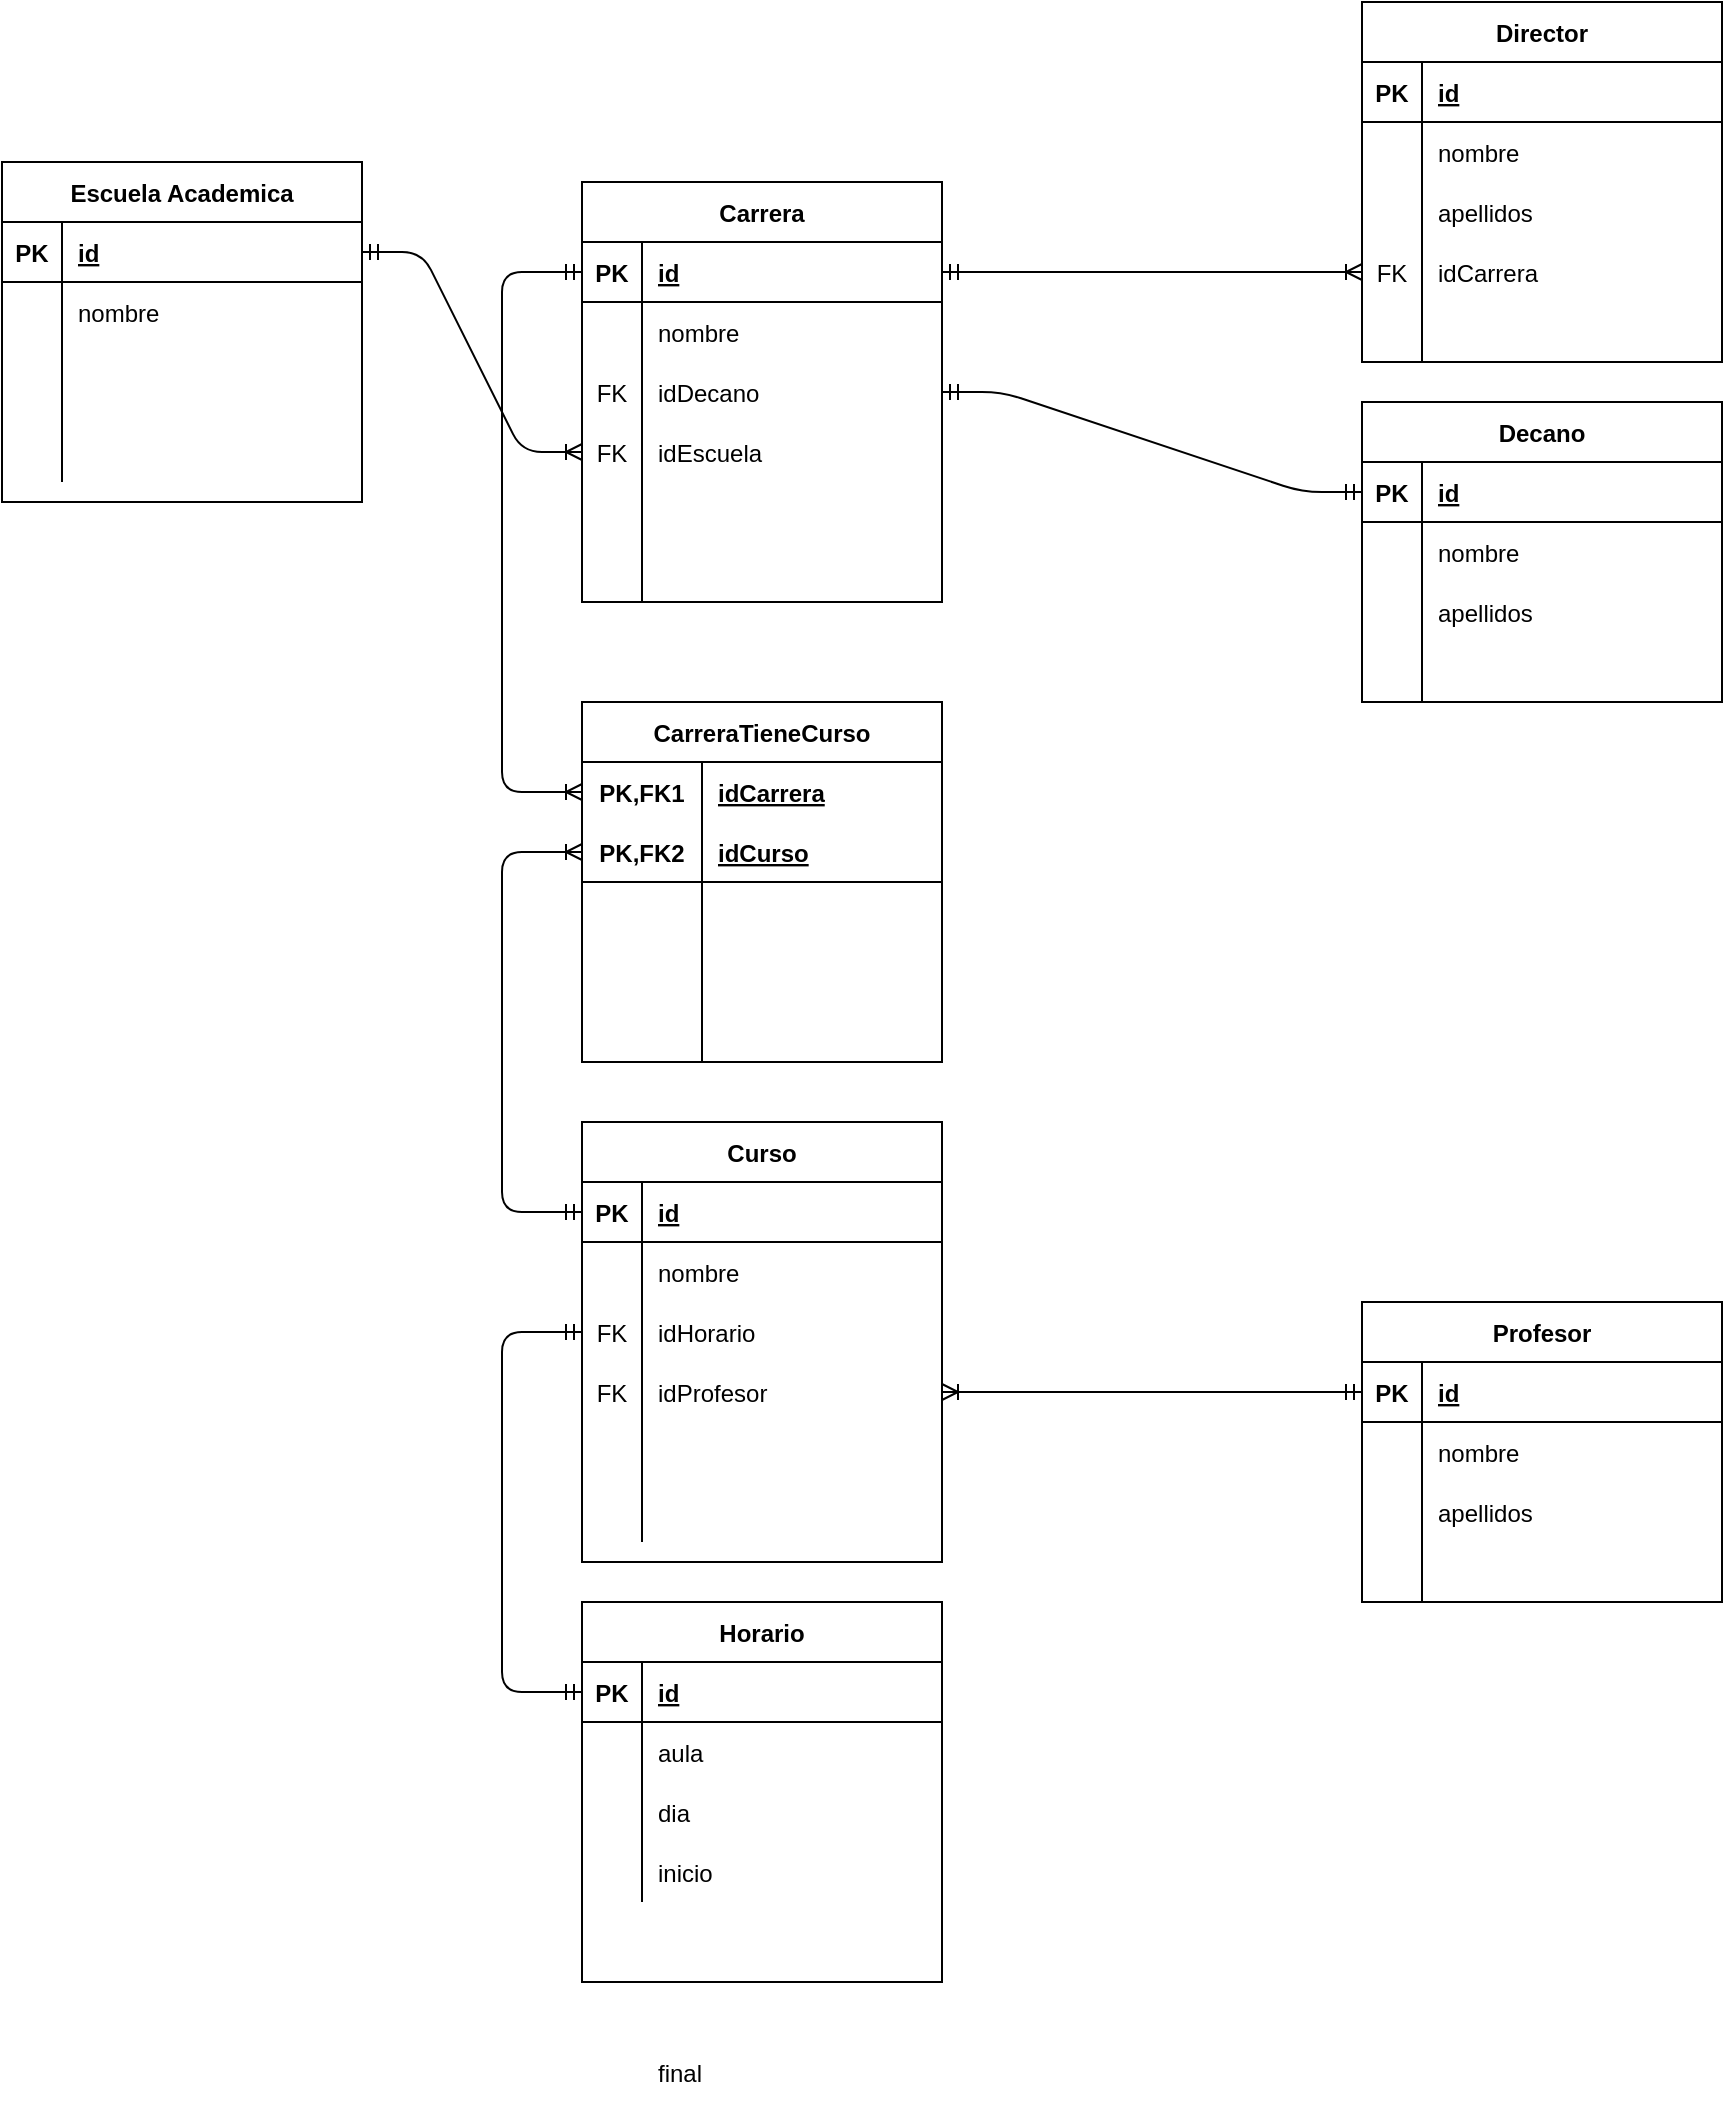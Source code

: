 <mxfile version="15.0.3" type="device"><diagram id="tCx9NkJKOvwGufE2z_nD" name="Page-1"><mxGraphModel dx="2029" dy="2087" grid="1" gridSize="10" guides="1" tooltips="1" connect="1" arrows="1" fold="1" page="1" pageScale="1" pageWidth="827" pageHeight="1169" math="0" shadow="0"><root><mxCell id="0"/><mxCell id="1" parent="0"/><mxCell id="RoX1OLnVMcFbWt_i9m76-1" value="Decano" style="shape=table;startSize=30;container=1;collapsible=1;childLayout=tableLayout;fixedRows=1;rowLines=0;fontStyle=1;align=center;resizeLast=1;" vertex="1" parent="1"><mxGeometry x="660" y="140" width="180" height="150" as="geometry"/></mxCell><mxCell id="RoX1OLnVMcFbWt_i9m76-2" value="" style="shape=partialRectangle;collapsible=0;dropTarget=0;pointerEvents=0;fillColor=none;top=0;left=0;bottom=1;right=0;points=[[0,0.5],[1,0.5]];portConstraint=eastwest;" vertex="1" parent="RoX1OLnVMcFbWt_i9m76-1"><mxGeometry y="30" width="180" height="30" as="geometry"/></mxCell><mxCell id="RoX1OLnVMcFbWt_i9m76-3" value="PK" style="shape=partialRectangle;connectable=0;fillColor=none;top=0;left=0;bottom=0;right=0;fontStyle=1;overflow=hidden;" vertex="1" parent="RoX1OLnVMcFbWt_i9m76-2"><mxGeometry width="30" height="30" as="geometry"/></mxCell><mxCell id="RoX1OLnVMcFbWt_i9m76-4" value="id" style="shape=partialRectangle;connectable=0;fillColor=none;top=0;left=0;bottom=0;right=0;align=left;spacingLeft=6;fontStyle=5;overflow=hidden;" vertex="1" parent="RoX1OLnVMcFbWt_i9m76-2"><mxGeometry x="30" width="150" height="30" as="geometry"/></mxCell><mxCell id="RoX1OLnVMcFbWt_i9m76-5" value="" style="shape=partialRectangle;collapsible=0;dropTarget=0;pointerEvents=0;fillColor=none;top=0;left=0;bottom=0;right=0;points=[[0,0.5],[1,0.5]];portConstraint=eastwest;" vertex="1" parent="RoX1OLnVMcFbWt_i9m76-1"><mxGeometry y="60" width="180" height="30" as="geometry"/></mxCell><mxCell id="RoX1OLnVMcFbWt_i9m76-6" value="" style="shape=partialRectangle;connectable=0;fillColor=none;top=0;left=0;bottom=0;right=0;editable=1;overflow=hidden;" vertex="1" parent="RoX1OLnVMcFbWt_i9m76-5"><mxGeometry width="30" height="30" as="geometry"/></mxCell><mxCell id="RoX1OLnVMcFbWt_i9m76-7" value="nombre" style="shape=partialRectangle;connectable=0;fillColor=none;top=0;left=0;bottom=0;right=0;align=left;spacingLeft=6;overflow=hidden;" vertex="1" parent="RoX1OLnVMcFbWt_i9m76-5"><mxGeometry x="30" width="150" height="30" as="geometry"/></mxCell><mxCell id="RoX1OLnVMcFbWt_i9m76-8" value="" style="shape=partialRectangle;collapsible=0;dropTarget=0;pointerEvents=0;fillColor=none;top=0;left=0;bottom=0;right=0;points=[[0,0.5],[1,0.5]];portConstraint=eastwest;" vertex="1" parent="RoX1OLnVMcFbWt_i9m76-1"><mxGeometry y="90" width="180" height="30" as="geometry"/></mxCell><mxCell id="RoX1OLnVMcFbWt_i9m76-9" value="" style="shape=partialRectangle;connectable=0;fillColor=none;top=0;left=0;bottom=0;right=0;editable=1;overflow=hidden;" vertex="1" parent="RoX1OLnVMcFbWt_i9m76-8"><mxGeometry width="30" height="30" as="geometry"/></mxCell><mxCell id="RoX1OLnVMcFbWt_i9m76-10" value="apellidos" style="shape=partialRectangle;connectable=0;fillColor=none;top=0;left=0;bottom=0;right=0;align=left;spacingLeft=6;overflow=hidden;" vertex="1" parent="RoX1OLnVMcFbWt_i9m76-8"><mxGeometry x="30" width="150" height="30" as="geometry"/></mxCell><mxCell id="RoX1OLnVMcFbWt_i9m76-11" value="" style="shape=partialRectangle;collapsible=0;dropTarget=0;pointerEvents=0;fillColor=none;top=0;left=0;bottom=0;right=0;points=[[0,0.5],[1,0.5]];portConstraint=eastwest;" vertex="1" parent="RoX1OLnVMcFbWt_i9m76-1"><mxGeometry y="120" width="180" height="30" as="geometry"/></mxCell><mxCell id="RoX1OLnVMcFbWt_i9m76-12" value="" style="shape=partialRectangle;connectable=0;fillColor=none;top=0;left=0;bottom=0;right=0;editable=1;overflow=hidden;" vertex="1" parent="RoX1OLnVMcFbWt_i9m76-11"><mxGeometry width="30" height="30" as="geometry"/></mxCell><mxCell id="RoX1OLnVMcFbWt_i9m76-13" value="" style="shape=partialRectangle;connectable=0;fillColor=none;top=0;left=0;bottom=0;right=0;align=left;spacingLeft=6;overflow=hidden;" vertex="1" parent="RoX1OLnVMcFbWt_i9m76-11"><mxGeometry x="30" width="150" height="30" as="geometry"/></mxCell><mxCell id="RoX1OLnVMcFbWt_i9m76-14" value="Director" style="shape=table;startSize=30;container=1;collapsible=1;childLayout=tableLayout;fixedRows=1;rowLines=0;fontStyle=1;align=center;resizeLast=1;" vertex="1" parent="1"><mxGeometry x="660" y="-60" width="180" height="180" as="geometry"/></mxCell><mxCell id="RoX1OLnVMcFbWt_i9m76-15" value="" style="shape=partialRectangle;collapsible=0;dropTarget=0;pointerEvents=0;fillColor=none;top=0;left=0;bottom=1;right=0;points=[[0,0.5],[1,0.5]];portConstraint=eastwest;" vertex="1" parent="RoX1OLnVMcFbWt_i9m76-14"><mxGeometry y="30" width="180" height="30" as="geometry"/></mxCell><mxCell id="RoX1OLnVMcFbWt_i9m76-16" value="PK" style="shape=partialRectangle;connectable=0;fillColor=none;top=0;left=0;bottom=0;right=0;fontStyle=1;overflow=hidden;" vertex="1" parent="RoX1OLnVMcFbWt_i9m76-15"><mxGeometry width="30" height="30" as="geometry"/></mxCell><mxCell id="RoX1OLnVMcFbWt_i9m76-17" value="id" style="shape=partialRectangle;connectable=0;fillColor=none;top=0;left=0;bottom=0;right=0;align=left;spacingLeft=6;fontStyle=5;overflow=hidden;" vertex="1" parent="RoX1OLnVMcFbWt_i9m76-15"><mxGeometry x="30" width="150" height="30" as="geometry"/></mxCell><mxCell id="RoX1OLnVMcFbWt_i9m76-18" value="" style="shape=partialRectangle;collapsible=0;dropTarget=0;pointerEvents=0;fillColor=none;top=0;left=0;bottom=0;right=0;points=[[0,0.5],[1,0.5]];portConstraint=eastwest;" vertex="1" parent="RoX1OLnVMcFbWt_i9m76-14"><mxGeometry y="60" width="180" height="30" as="geometry"/></mxCell><mxCell id="RoX1OLnVMcFbWt_i9m76-19" value="" style="shape=partialRectangle;connectable=0;fillColor=none;top=0;left=0;bottom=0;right=0;editable=1;overflow=hidden;" vertex="1" parent="RoX1OLnVMcFbWt_i9m76-18"><mxGeometry width="30" height="30" as="geometry"/></mxCell><mxCell id="RoX1OLnVMcFbWt_i9m76-20" value="nombre" style="shape=partialRectangle;connectable=0;fillColor=none;top=0;left=0;bottom=0;right=0;align=left;spacingLeft=6;overflow=hidden;" vertex="1" parent="RoX1OLnVMcFbWt_i9m76-18"><mxGeometry x="30" width="150" height="30" as="geometry"/></mxCell><mxCell id="RoX1OLnVMcFbWt_i9m76-21" value="" style="shape=partialRectangle;collapsible=0;dropTarget=0;pointerEvents=0;fillColor=none;top=0;left=0;bottom=0;right=0;points=[[0,0.5],[1,0.5]];portConstraint=eastwest;" vertex="1" parent="RoX1OLnVMcFbWt_i9m76-14"><mxGeometry y="90" width="180" height="30" as="geometry"/></mxCell><mxCell id="RoX1OLnVMcFbWt_i9m76-22" value="" style="shape=partialRectangle;connectable=0;fillColor=none;top=0;left=0;bottom=0;right=0;editable=1;overflow=hidden;" vertex="1" parent="RoX1OLnVMcFbWt_i9m76-21"><mxGeometry width="30" height="30" as="geometry"/></mxCell><mxCell id="RoX1OLnVMcFbWt_i9m76-23" value="apellidos" style="shape=partialRectangle;connectable=0;fillColor=none;top=0;left=0;bottom=0;right=0;align=left;spacingLeft=6;overflow=hidden;" vertex="1" parent="RoX1OLnVMcFbWt_i9m76-21"><mxGeometry x="30" width="150" height="30" as="geometry"/></mxCell><mxCell id="RoX1OLnVMcFbWt_i9m76-92" value="" style="shape=partialRectangle;collapsible=0;dropTarget=0;pointerEvents=0;fillColor=none;top=0;left=0;bottom=0;right=0;points=[[0,0.5],[1,0.5]];portConstraint=eastwest;" vertex="1" parent="RoX1OLnVMcFbWt_i9m76-14"><mxGeometry y="120" width="180" height="30" as="geometry"/></mxCell><mxCell id="RoX1OLnVMcFbWt_i9m76-93" value="FK" style="shape=partialRectangle;connectable=0;fillColor=none;top=0;left=0;bottom=0;right=0;fontStyle=0;overflow=hidden;" vertex="1" parent="RoX1OLnVMcFbWt_i9m76-92"><mxGeometry width="30" height="30" as="geometry"/></mxCell><mxCell id="RoX1OLnVMcFbWt_i9m76-94" value="idCarrera" style="shape=partialRectangle;connectable=0;fillColor=none;top=0;left=0;bottom=0;right=0;align=left;spacingLeft=6;fontStyle=0;overflow=hidden;" vertex="1" parent="RoX1OLnVMcFbWt_i9m76-92"><mxGeometry x="30" width="150" height="30" as="geometry"/></mxCell><mxCell id="RoX1OLnVMcFbWt_i9m76-24" value="" style="shape=partialRectangle;collapsible=0;dropTarget=0;pointerEvents=0;fillColor=none;top=0;left=0;bottom=0;right=0;points=[[0,0.5],[1,0.5]];portConstraint=eastwest;" vertex="1" parent="RoX1OLnVMcFbWt_i9m76-14"><mxGeometry y="150" width="180" height="30" as="geometry"/></mxCell><mxCell id="RoX1OLnVMcFbWt_i9m76-25" value="" style="shape=partialRectangle;connectable=0;fillColor=none;top=0;left=0;bottom=0;right=0;editable=1;overflow=hidden;" vertex="1" parent="RoX1OLnVMcFbWt_i9m76-24"><mxGeometry width="30" height="30" as="geometry"/></mxCell><mxCell id="RoX1OLnVMcFbWt_i9m76-26" value="" style="shape=partialRectangle;connectable=0;fillColor=none;top=0;left=0;bottom=0;right=0;align=left;spacingLeft=6;overflow=hidden;" vertex="1" parent="RoX1OLnVMcFbWt_i9m76-24"><mxGeometry x="30" width="150" height="30" as="geometry"/></mxCell><mxCell id="RoX1OLnVMcFbWt_i9m76-27" value="Profesor" style="shape=table;startSize=30;container=1;collapsible=1;childLayout=tableLayout;fixedRows=1;rowLines=0;fontStyle=1;align=center;resizeLast=1;" vertex="1" parent="1"><mxGeometry x="660" y="590" width="180" height="150" as="geometry"/></mxCell><mxCell id="RoX1OLnVMcFbWt_i9m76-28" value="" style="shape=partialRectangle;collapsible=0;dropTarget=0;pointerEvents=0;fillColor=none;top=0;left=0;bottom=1;right=0;points=[[0,0.5],[1,0.5]];portConstraint=eastwest;" vertex="1" parent="RoX1OLnVMcFbWt_i9m76-27"><mxGeometry y="30" width="180" height="30" as="geometry"/></mxCell><mxCell id="RoX1OLnVMcFbWt_i9m76-29" value="PK" style="shape=partialRectangle;connectable=0;fillColor=none;top=0;left=0;bottom=0;right=0;fontStyle=1;overflow=hidden;" vertex="1" parent="RoX1OLnVMcFbWt_i9m76-28"><mxGeometry width="30" height="30" as="geometry"/></mxCell><mxCell id="RoX1OLnVMcFbWt_i9m76-30" value="id" style="shape=partialRectangle;connectable=0;fillColor=none;top=0;left=0;bottom=0;right=0;align=left;spacingLeft=6;fontStyle=5;overflow=hidden;" vertex="1" parent="RoX1OLnVMcFbWt_i9m76-28"><mxGeometry x="30" width="150" height="30" as="geometry"/></mxCell><mxCell id="RoX1OLnVMcFbWt_i9m76-31" value="" style="shape=partialRectangle;collapsible=0;dropTarget=0;pointerEvents=0;fillColor=none;top=0;left=0;bottom=0;right=0;points=[[0,0.5],[1,0.5]];portConstraint=eastwest;" vertex="1" parent="RoX1OLnVMcFbWt_i9m76-27"><mxGeometry y="60" width="180" height="30" as="geometry"/></mxCell><mxCell id="RoX1OLnVMcFbWt_i9m76-32" value="" style="shape=partialRectangle;connectable=0;fillColor=none;top=0;left=0;bottom=0;right=0;editable=1;overflow=hidden;" vertex="1" parent="RoX1OLnVMcFbWt_i9m76-31"><mxGeometry width="30" height="30" as="geometry"/></mxCell><mxCell id="RoX1OLnVMcFbWt_i9m76-33" value="nombre" style="shape=partialRectangle;connectable=0;fillColor=none;top=0;left=0;bottom=0;right=0;align=left;spacingLeft=6;overflow=hidden;" vertex="1" parent="RoX1OLnVMcFbWt_i9m76-31"><mxGeometry x="30" width="150" height="30" as="geometry"/></mxCell><mxCell id="RoX1OLnVMcFbWt_i9m76-34" value="" style="shape=partialRectangle;collapsible=0;dropTarget=0;pointerEvents=0;fillColor=none;top=0;left=0;bottom=0;right=0;points=[[0,0.5],[1,0.5]];portConstraint=eastwest;" vertex="1" parent="RoX1OLnVMcFbWt_i9m76-27"><mxGeometry y="90" width="180" height="30" as="geometry"/></mxCell><mxCell id="RoX1OLnVMcFbWt_i9m76-35" value="" style="shape=partialRectangle;connectable=0;fillColor=none;top=0;left=0;bottom=0;right=0;editable=1;overflow=hidden;" vertex="1" parent="RoX1OLnVMcFbWt_i9m76-34"><mxGeometry width="30" height="30" as="geometry"/></mxCell><mxCell id="RoX1OLnVMcFbWt_i9m76-36" value="apellidos" style="shape=partialRectangle;connectable=0;fillColor=none;top=0;left=0;bottom=0;right=0;align=left;spacingLeft=6;overflow=hidden;" vertex="1" parent="RoX1OLnVMcFbWt_i9m76-34"><mxGeometry x="30" width="150" height="30" as="geometry"/></mxCell><mxCell id="RoX1OLnVMcFbWt_i9m76-37" value="" style="shape=partialRectangle;collapsible=0;dropTarget=0;pointerEvents=0;fillColor=none;top=0;left=0;bottom=0;right=0;points=[[0,0.5],[1,0.5]];portConstraint=eastwest;" vertex="1" parent="RoX1OLnVMcFbWt_i9m76-27"><mxGeometry y="120" width="180" height="30" as="geometry"/></mxCell><mxCell id="RoX1OLnVMcFbWt_i9m76-38" value="" style="shape=partialRectangle;connectable=0;fillColor=none;top=0;left=0;bottom=0;right=0;editable=1;overflow=hidden;" vertex="1" parent="RoX1OLnVMcFbWt_i9m76-37"><mxGeometry width="30" height="30" as="geometry"/></mxCell><mxCell id="RoX1OLnVMcFbWt_i9m76-39" value="" style="shape=partialRectangle;connectable=0;fillColor=none;top=0;left=0;bottom=0;right=0;align=left;spacingLeft=6;overflow=hidden;" vertex="1" parent="RoX1OLnVMcFbWt_i9m76-37"><mxGeometry x="30" width="150" height="30" as="geometry"/></mxCell><mxCell id="RoX1OLnVMcFbWt_i9m76-40" value="Horario" style="shape=table;startSize=30;container=1;collapsible=1;childLayout=tableLayout;fixedRows=1;rowLines=0;fontStyle=1;align=center;resizeLast=1;" vertex="1" parent="1"><mxGeometry x="270" y="740" width="180" height="190" as="geometry"/></mxCell><mxCell id="RoX1OLnVMcFbWt_i9m76-41" value="" style="shape=partialRectangle;collapsible=0;dropTarget=0;pointerEvents=0;fillColor=none;top=0;left=0;bottom=1;right=0;points=[[0,0.5],[1,0.5]];portConstraint=eastwest;" vertex="1" parent="RoX1OLnVMcFbWt_i9m76-40"><mxGeometry y="30" width="180" height="30" as="geometry"/></mxCell><mxCell id="RoX1OLnVMcFbWt_i9m76-42" value="PK" style="shape=partialRectangle;connectable=0;fillColor=none;top=0;left=0;bottom=0;right=0;fontStyle=1;overflow=hidden;" vertex="1" parent="RoX1OLnVMcFbWt_i9m76-41"><mxGeometry width="30" height="30" as="geometry"/></mxCell><mxCell id="RoX1OLnVMcFbWt_i9m76-43" value="id" style="shape=partialRectangle;connectable=0;fillColor=none;top=0;left=0;bottom=0;right=0;align=left;spacingLeft=6;fontStyle=5;overflow=hidden;" vertex="1" parent="RoX1OLnVMcFbWt_i9m76-41"><mxGeometry x="30" width="150" height="30" as="geometry"/></mxCell><mxCell id="RoX1OLnVMcFbWt_i9m76-44" value="" style="shape=partialRectangle;collapsible=0;dropTarget=0;pointerEvents=0;fillColor=none;top=0;left=0;bottom=0;right=0;points=[[0,0.5],[1,0.5]];portConstraint=eastwest;" vertex="1" parent="RoX1OLnVMcFbWt_i9m76-40"><mxGeometry y="60" width="180" height="30" as="geometry"/></mxCell><mxCell id="RoX1OLnVMcFbWt_i9m76-45" value="" style="shape=partialRectangle;connectable=0;fillColor=none;top=0;left=0;bottom=0;right=0;editable=1;overflow=hidden;" vertex="1" parent="RoX1OLnVMcFbWt_i9m76-44"><mxGeometry width="30" height="30" as="geometry"/></mxCell><mxCell id="RoX1OLnVMcFbWt_i9m76-46" value="aula" style="shape=partialRectangle;connectable=0;fillColor=none;top=0;left=0;bottom=0;right=0;align=left;spacingLeft=6;overflow=hidden;" vertex="1" parent="RoX1OLnVMcFbWt_i9m76-44"><mxGeometry x="30" width="150" height="30" as="geometry"/></mxCell><mxCell id="RoX1OLnVMcFbWt_i9m76-47" value="" style="shape=partialRectangle;collapsible=0;dropTarget=0;pointerEvents=0;fillColor=none;top=0;left=0;bottom=0;right=0;points=[[0,0.5],[1,0.5]];portConstraint=eastwest;" vertex="1" parent="RoX1OLnVMcFbWt_i9m76-40"><mxGeometry y="90" width="180" height="30" as="geometry"/></mxCell><mxCell id="RoX1OLnVMcFbWt_i9m76-48" value="" style="shape=partialRectangle;connectable=0;fillColor=none;top=0;left=0;bottom=0;right=0;editable=1;overflow=hidden;" vertex="1" parent="RoX1OLnVMcFbWt_i9m76-47"><mxGeometry width="30" height="30" as="geometry"/></mxCell><mxCell id="RoX1OLnVMcFbWt_i9m76-49" value="dia" style="shape=partialRectangle;connectable=0;fillColor=none;top=0;left=0;bottom=0;right=0;align=left;spacingLeft=6;overflow=hidden;" vertex="1" parent="RoX1OLnVMcFbWt_i9m76-47"><mxGeometry x="30" width="150" height="30" as="geometry"/></mxCell><mxCell id="RoX1OLnVMcFbWt_i9m76-50" value="" style="shape=partialRectangle;collapsible=0;dropTarget=0;pointerEvents=0;fillColor=none;top=0;left=0;bottom=0;right=0;points=[[0,0.5],[1,0.5]];portConstraint=eastwest;" vertex="1" parent="RoX1OLnVMcFbWt_i9m76-40"><mxGeometry y="120" width="180" height="30" as="geometry"/></mxCell><mxCell id="RoX1OLnVMcFbWt_i9m76-51" value="" style="shape=partialRectangle;connectable=0;fillColor=none;top=0;left=0;bottom=0;right=0;editable=1;overflow=hidden;" vertex="1" parent="RoX1OLnVMcFbWt_i9m76-50"><mxGeometry width="30" height="30" as="geometry"/></mxCell><mxCell id="RoX1OLnVMcFbWt_i9m76-52" value="inicio" style="shape=partialRectangle;connectable=0;fillColor=none;top=0;left=0;bottom=0;right=0;align=left;spacingLeft=6;overflow=hidden;" vertex="1" parent="RoX1OLnVMcFbWt_i9m76-50"><mxGeometry x="30" width="150" height="30" as="geometry"/></mxCell><mxCell id="RoX1OLnVMcFbWt_i9m76-53" value="final" style="shape=partialRectangle;connectable=0;fillColor=none;top=0;left=0;bottom=0;right=0;align=left;spacingLeft=6;overflow=hidden;" vertex="1" parent="1"><mxGeometry x="300" y="960" width="150" height="30" as="geometry"/></mxCell><mxCell id="RoX1OLnVMcFbWt_i9m76-54" value="Curso" style="shape=table;startSize=30;container=1;collapsible=1;childLayout=tableLayout;fixedRows=1;rowLines=0;fontStyle=1;align=center;resizeLast=1;" vertex="1" parent="1"><mxGeometry x="270" y="500" width="180" height="220" as="geometry"/></mxCell><mxCell id="RoX1OLnVMcFbWt_i9m76-55" value="" style="shape=partialRectangle;collapsible=0;dropTarget=0;pointerEvents=0;fillColor=none;top=0;left=0;bottom=1;right=0;points=[[0,0.5],[1,0.5]];portConstraint=eastwest;" vertex="1" parent="RoX1OLnVMcFbWt_i9m76-54"><mxGeometry y="30" width="180" height="30" as="geometry"/></mxCell><mxCell id="RoX1OLnVMcFbWt_i9m76-56" value="PK" style="shape=partialRectangle;connectable=0;fillColor=none;top=0;left=0;bottom=0;right=0;fontStyle=1;overflow=hidden;" vertex="1" parent="RoX1OLnVMcFbWt_i9m76-55"><mxGeometry width="30" height="30" as="geometry"/></mxCell><mxCell id="RoX1OLnVMcFbWt_i9m76-57" value="id" style="shape=partialRectangle;connectable=0;fillColor=none;top=0;left=0;bottom=0;right=0;align=left;spacingLeft=6;fontStyle=5;overflow=hidden;" vertex="1" parent="RoX1OLnVMcFbWt_i9m76-55"><mxGeometry x="30" width="150" height="30" as="geometry"/></mxCell><mxCell id="RoX1OLnVMcFbWt_i9m76-58" value="" style="shape=partialRectangle;collapsible=0;dropTarget=0;pointerEvents=0;fillColor=none;top=0;left=0;bottom=0;right=0;points=[[0,0.5],[1,0.5]];portConstraint=eastwest;" vertex="1" parent="RoX1OLnVMcFbWt_i9m76-54"><mxGeometry y="60" width="180" height="30" as="geometry"/></mxCell><mxCell id="RoX1OLnVMcFbWt_i9m76-59" value="" style="shape=partialRectangle;connectable=0;fillColor=none;top=0;left=0;bottom=0;right=0;editable=1;overflow=hidden;" vertex="1" parent="RoX1OLnVMcFbWt_i9m76-58"><mxGeometry width="30" height="30" as="geometry"/></mxCell><mxCell id="RoX1OLnVMcFbWt_i9m76-60" value="nombre" style="shape=partialRectangle;connectable=0;fillColor=none;top=0;left=0;bottom=0;right=0;align=left;spacingLeft=6;overflow=hidden;" vertex="1" parent="RoX1OLnVMcFbWt_i9m76-58"><mxGeometry x="30" width="150" height="30" as="geometry"/></mxCell><mxCell id="RoX1OLnVMcFbWt_i9m76-67" value="" style="shape=partialRectangle;collapsible=0;dropTarget=0;pointerEvents=0;fillColor=none;top=0;left=0;bottom=0;right=0;points=[[0,0.5],[1,0.5]];portConstraint=eastwest;" vertex="1" parent="RoX1OLnVMcFbWt_i9m76-54"><mxGeometry y="90" width="180" height="30" as="geometry"/></mxCell><mxCell id="RoX1OLnVMcFbWt_i9m76-68" value="FK" style="shape=partialRectangle;connectable=0;fillColor=none;top=0;left=0;bottom=0;right=0;fontStyle=0;overflow=hidden;" vertex="1" parent="RoX1OLnVMcFbWt_i9m76-67"><mxGeometry width="30" height="30" as="geometry"/></mxCell><mxCell id="RoX1OLnVMcFbWt_i9m76-69" value="idHorario" style="shape=partialRectangle;connectable=0;fillColor=none;top=0;left=0;bottom=0;right=0;align=left;spacingLeft=6;fontStyle=0;overflow=hidden;" vertex="1" parent="RoX1OLnVMcFbWt_i9m76-67"><mxGeometry x="30" width="150" height="30" as="geometry"/></mxCell><mxCell id="RoX1OLnVMcFbWt_i9m76-71" value="" style="shape=partialRectangle;collapsible=0;dropTarget=0;pointerEvents=0;fillColor=none;top=0;left=0;bottom=0;right=0;points=[[0,0.5],[1,0.5]];portConstraint=eastwest;" vertex="1" parent="RoX1OLnVMcFbWt_i9m76-54"><mxGeometry y="120" width="180" height="30" as="geometry"/></mxCell><mxCell id="RoX1OLnVMcFbWt_i9m76-72" value="FK" style="shape=partialRectangle;connectable=0;fillColor=none;top=0;left=0;bottom=0;right=0;fontStyle=0;overflow=hidden;" vertex="1" parent="RoX1OLnVMcFbWt_i9m76-71"><mxGeometry width="30" height="30" as="geometry"/></mxCell><mxCell id="RoX1OLnVMcFbWt_i9m76-73" value="idProfesor" style="shape=partialRectangle;connectable=0;fillColor=none;top=0;left=0;bottom=0;right=0;align=left;spacingLeft=6;fontStyle=0;overflow=hidden;" vertex="1" parent="RoX1OLnVMcFbWt_i9m76-71"><mxGeometry x="30" width="150" height="30" as="geometry"/></mxCell><mxCell id="RoX1OLnVMcFbWt_i9m76-61" value="" style="shape=partialRectangle;collapsible=0;dropTarget=0;pointerEvents=0;fillColor=none;top=0;left=0;bottom=0;right=0;points=[[0,0.5],[1,0.5]];portConstraint=eastwest;" vertex="1" parent="RoX1OLnVMcFbWt_i9m76-54"><mxGeometry y="150" width="180" height="30" as="geometry"/></mxCell><mxCell id="RoX1OLnVMcFbWt_i9m76-62" value="" style="shape=partialRectangle;connectable=0;fillColor=none;top=0;left=0;bottom=0;right=0;editable=1;overflow=hidden;" vertex="1" parent="RoX1OLnVMcFbWt_i9m76-61"><mxGeometry width="30" height="30" as="geometry"/></mxCell><mxCell id="RoX1OLnVMcFbWt_i9m76-63" value="" style="shape=partialRectangle;connectable=0;fillColor=none;top=0;left=0;bottom=0;right=0;align=left;spacingLeft=6;overflow=hidden;" vertex="1" parent="RoX1OLnVMcFbWt_i9m76-61"><mxGeometry x="30" width="150" height="30" as="geometry"/></mxCell><mxCell id="RoX1OLnVMcFbWt_i9m76-64" value="" style="shape=partialRectangle;collapsible=0;dropTarget=0;pointerEvents=0;fillColor=none;top=0;left=0;bottom=0;right=0;points=[[0,0.5],[1,0.5]];portConstraint=eastwest;" vertex="1" parent="RoX1OLnVMcFbWt_i9m76-54"><mxGeometry y="180" width="180" height="30" as="geometry"/></mxCell><mxCell id="RoX1OLnVMcFbWt_i9m76-65" value="" style="shape=partialRectangle;connectable=0;fillColor=none;top=0;left=0;bottom=0;right=0;editable=1;overflow=hidden;" vertex="1" parent="RoX1OLnVMcFbWt_i9m76-64"><mxGeometry width="30" height="30" as="geometry"/></mxCell><mxCell id="RoX1OLnVMcFbWt_i9m76-66" value="" style="shape=partialRectangle;connectable=0;fillColor=none;top=0;left=0;bottom=0;right=0;align=left;spacingLeft=6;overflow=hidden;" vertex="1" parent="RoX1OLnVMcFbWt_i9m76-64"><mxGeometry x="30" width="150" height="30" as="geometry"/></mxCell><mxCell id="RoX1OLnVMcFbWt_i9m76-70" value="" style="edgeStyle=orthogonalEdgeStyle;fontSize=12;html=1;endArrow=ERmandOne;startArrow=ERmandOne;entryX=0;entryY=0.5;entryDx=0;entryDy=0;exitX=0;exitY=0.5;exitDx=0;exitDy=0;" edge="1" parent="1" source="RoX1OLnVMcFbWt_i9m76-41" target="RoX1OLnVMcFbWt_i9m76-67"><mxGeometry width="100" height="100" relative="1" as="geometry"><mxPoint x="150" y="790" as="sourcePoint"/><mxPoint x="480" y="580" as="targetPoint"/><Array as="points"><mxPoint x="230" y="785"/><mxPoint x="230" y="605"/></Array></mxGeometry></mxCell><mxCell id="RoX1OLnVMcFbWt_i9m76-74" value="" style="edgeStyle=entityRelationEdgeStyle;fontSize=12;html=1;endArrow=ERoneToMany;startArrow=ERmandOne;exitX=0;exitY=0.5;exitDx=0;exitDy=0;" edge="1" parent="1" source="RoX1OLnVMcFbWt_i9m76-28" target="RoX1OLnVMcFbWt_i9m76-71"><mxGeometry width="100" height="100" relative="1" as="geometry"><mxPoint x="520" y="720" as="sourcePoint"/><mxPoint x="600" y="660" as="targetPoint"/></mxGeometry></mxCell><mxCell id="RoX1OLnVMcFbWt_i9m76-75" value="Carrera" style="shape=table;startSize=30;container=1;collapsible=1;childLayout=tableLayout;fixedRows=1;rowLines=0;fontStyle=1;align=center;resizeLast=1;" vertex="1" parent="1"><mxGeometry x="270" y="30" width="180" height="210" as="geometry"/></mxCell><mxCell id="RoX1OLnVMcFbWt_i9m76-76" value="" style="shape=partialRectangle;collapsible=0;dropTarget=0;pointerEvents=0;fillColor=none;top=0;left=0;bottom=1;right=0;points=[[0,0.5],[1,0.5]];portConstraint=eastwest;" vertex="1" parent="RoX1OLnVMcFbWt_i9m76-75"><mxGeometry y="30" width="180" height="30" as="geometry"/></mxCell><mxCell id="RoX1OLnVMcFbWt_i9m76-77" value="PK" style="shape=partialRectangle;connectable=0;fillColor=none;top=0;left=0;bottom=0;right=0;fontStyle=1;overflow=hidden;" vertex="1" parent="RoX1OLnVMcFbWt_i9m76-76"><mxGeometry width="30" height="30" as="geometry"/></mxCell><mxCell id="RoX1OLnVMcFbWt_i9m76-78" value="id" style="shape=partialRectangle;connectable=0;fillColor=none;top=0;left=0;bottom=0;right=0;align=left;spacingLeft=6;fontStyle=5;overflow=hidden;" vertex="1" parent="RoX1OLnVMcFbWt_i9m76-76"><mxGeometry x="30" width="150" height="30" as="geometry"/></mxCell><mxCell id="RoX1OLnVMcFbWt_i9m76-79" value="" style="shape=partialRectangle;collapsible=0;dropTarget=0;pointerEvents=0;fillColor=none;top=0;left=0;bottom=0;right=0;points=[[0,0.5],[1,0.5]];portConstraint=eastwest;" vertex="1" parent="RoX1OLnVMcFbWt_i9m76-75"><mxGeometry y="60" width="180" height="30" as="geometry"/></mxCell><mxCell id="RoX1OLnVMcFbWt_i9m76-80" value="" style="shape=partialRectangle;connectable=0;fillColor=none;top=0;left=0;bottom=0;right=0;editable=1;overflow=hidden;" vertex="1" parent="RoX1OLnVMcFbWt_i9m76-79"><mxGeometry width="30" height="30" as="geometry"/></mxCell><mxCell id="RoX1OLnVMcFbWt_i9m76-81" value="nombre" style="shape=partialRectangle;connectable=0;fillColor=none;top=0;left=0;bottom=0;right=0;align=left;spacingLeft=6;overflow=hidden;" vertex="1" parent="RoX1OLnVMcFbWt_i9m76-79"><mxGeometry x="30" width="150" height="30" as="geometry"/></mxCell><mxCell id="RoX1OLnVMcFbWt_i9m76-88" value="" style="shape=partialRectangle;collapsible=0;dropTarget=0;pointerEvents=0;fillColor=none;top=0;left=0;bottom=0;right=0;points=[[0,0.5],[1,0.5]];portConstraint=eastwest;" vertex="1" parent="RoX1OLnVMcFbWt_i9m76-75"><mxGeometry y="90" width="180" height="30" as="geometry"/></mxCell><mxCell id="RoX1OLnVMcFbWt_i9m76-89" value="FK" style="shape=partialRectangle;connectable=0;fillColor=none;top=0;left=0;bottom=0;right=0;fontStyle=0;overflow=hidden;" vertex="1" parent="RoX1OLnVMcFbWt_i9m76-88"><mxGeometry width="30" height="30" as="geometry"/></mxCell><mxCell id="RoX1OLnVMcFbWt_i9m76-90" value="idDecano" style="shape=partialRectangle;connectable=0;fillColor=none;top=0;left=0;bottom=0;right=0;align=left;spacingLeft=6;fontStyle=0;overflow=hidden;" vertex="1" parent="RoX1OLnVMcFbWt_i9m76-88"><mxGeometry x="30" width="150" height="30" as="geometry"/></mxCell><mxCell id="RoX1OLnVMcFbWt_i9m76-110" value="" style="shape=partialRectangle;collapsible=0;dropTarget=0;pointerEvents=0;fillColor=none;top=0;left=0;bottom=0;right=0;points=[[0,0.5],[1,0.5]];portConstraint=eastwest;" vertex="1" parent="RoX1OLnVMcFbWt_i9m76-75"><mxGeometry y="120" width="180" height="30" as="geometry"/></mxCell><mxCell id="RoX1OLnVMcFbWt_i9m76-111" value="FK" style="shape=partialRectangle;connectable=0;fillColor=none;top=0;left=0;bottom=0;right=0;fontStyle=0;overflow=hidden;" vertex="1" parent="RoX1OLnVMcFbWt_i9m76-110"><mxGeometry width="30" height="30" as="geometry"/></mxCell><mxCell id="RoX1OLnVMcFbWt_i9m76-112" value="idEscuela" style="shape=partialRectangle;connectable=0;fillColor=none;top=0;left=0;bottom=0;right=0;align=left;spacingLeft=6;fontStyle=0;overflow=hidden;" vertex="1" parent="RoX1OLnVMcFbWt_i9m76-110"><mxGeometry x="30" width="150" height="30" as="geometry"/></mxCell><mxCell id="RoX1OLnVMcFbWt_i9m76-82" value="" style="shape=partialRectangle;collapsible=0;dropTarget=0;pointerEvents=0;fillColor=none;top=0;left=0;bottom=0;right=0;points=[[0,0.5],[1,0.5]];portConstraint=eastwest;" vertex="1" parent="RoX1OLnVMcFbWt_i9m76-75"><mxGeometry y="150" width="180" height="30" as="geometry"/></mxCell><mxCell id="RoX1OLnVMcFbWt_i9m76-83" value="" style="shape=partialRectangle;connectable=0;fillColor=none;top=0;left=0;bottom=0;right=0;editable=1;overflow=hidden;" vertex="1" parent="RoX1OLnVMcFbWt_i9m76-82"><mxGeometry width="30" height="30" as="geometry"/></mxCell><mxCell id="RoX1OLnVMcFbWt_i9m76-84" value="" style="shape=partialRectangle;connectable=0;fillColor=none;top=0;left=0;bottom=0;right=0;align=left;spacingLeft=6;overflow=hidden;" vertex="1" parent="RoX1OLnVMcFbWt_i9m76-82"><mxGeometry x="30" width="150" height="30" as="geometry"/></mxCell><mxCell id="RoX1OLnVMcFbWt_i9m76-85" value="" style="shape=partialRectangle;collapsible=0;dropTarget=0;pointerEvents=0;fillColor=none;top=0;left=0;bottom=0;right=0;points=[[0,0.5],[1,0.5]];portConstraint=eastwest;" vertex="1" parent="RoX1OLnVMcFbWt_i9m76-75"><mxGeometry y="180" width="180" height="30" as="geometry"/></mxCell><mxCell id="RoX1OLnVMcFbWt_i9m76-86" value="" style="shape=partialRectangle;connectable=0;fillColor=none;top=0;left=0;bottom=0;right=0;editable=1;overflow=hidden;" vertex="1" parent="RoX1OLnVMcFbWt_i9m76-85"><mxGeometry width="30" height="30" as="geometry"/></mxCell><mxCell id="RoX1OLnVMcFbWt_i9m76-87" value="" style="shape=partialRectangle;connectable=0;fillColor=none;top=0;left=0;bottom=0;right=0;align=left;spacingLeft=6;overflow=hidden;" vertex="1" parent="RoX1OLnVMcFbWt_i9m76-85"><mxGeometry x="30" width="150" height="30" as="geometry"/></mxCell><mxCell id="RoX1OLnVMcFbWt_i9m76-91" value="" style="edgeStyle=entityRelationEdgeStyle;fontSize=12;html=1;endArrow=ERmandOne;startArrow=ERmandOne;entryX=0;entryY=0.5;entryDx=0;entryDy=0;exitX=1;exitY=0.5;exitDx=0;exitDy=0;" edge="1" parent="1" source="RoX1OLnVMcFbWt_i9m76-88" target="RoX1OLnVMcFbWt_i9m76-2"><mxGeometry width="100" height="100" relative="1" as="geometry"><mxPoint x="400" y="490" as="sourcePoint"/><mxPoint x="500" y="390" as="targetPoint"/></mxGeometry></mxCell><mxCell id="RoX1OLnVMcFbWt_i9m76-95" value="" style="edgeStyle=entityRelationEdgeStyle;fontSize=12;html=1;endArrow=ERoneToMany;startArrow=ERmandOne;entryX=0;entryY=0.5;entryDx=0;entryDy=0;exitX=1;exitY=0.5;exitDx=0;exitDy=0;" edge="1" parent="1" source="RoX1OLnVMcFbWt_i9m76-76" target="RoX1OLnVMcFbWt_i9m76-92"><mxGeometry width="100" height="100" relative="1" as="geometry"><mxPoint x="400" y="490" as="sourcePoint"/><mxPoint x="500" y="390" as="targetPoint"/></mxGeometry></mxCell><mxCell id="RoX1OLnVMcFbWt_i9m76-97" value="Escuela Academica" style="shape=table;startSize=30;container=1;collapsible=1;childLayout=tableLayout;fixedRows=1;rowLines=0;fontStyle=1;align=center;resizeLast=1;" vertex="1" parent="1"><mxGeometry x="-20" y="20" width="180" height="170" as="geometry"/></mxCell><mxCell id="RoX1OLnVMcFbWt_i9m76-98" value="" style="shape=partialRectangle;collapsible=0;dropTarget=0;pointerEvents=0;fillColor=none;top=0;left=0;bottom=1;right=0;points=[[0,0.5],[1,0.5]];portConstraint=eastwest;" vertex="1" parent="RoX1OLnVMcFbWt_i9m76-97"><mxGeometry y="30" width="180" height="30" as="geometry"/></mxCell><mxCell id="RoX1OLnVMcFbWt_i9m76-99" value="PK" style="shape=partialRectangle;connectable=0;fillColor=none;top=0;left=0;bottom=0;right=0;fontStyle=1;overflow=hidden;" vertex="1" parent="RoX1OLnVMcFbWt_i9m76-98"><mxGeometry width="30" height="30" as="geometry"/></mxCell><mxCell id="RoX1OLnVMcFbWt_i9m76-100" value="id" style="shape=partialRectangle;connectable=0;fillColor=none;top=0;left=0;bottom=0;right=0;align=left;spacingLeft=6;fontStyle=5;overflow=hidden;" vertex="1" parent="RoX1OLnVMcFbWt_i9m76-98"><mxGeometry x="30" width="150" height="30" as="geometry"/></mxCell><mxCell id="RoX1OLnVMcFbWt_i9m76-101" value="" style="shape=partialRectangle;collapsible=0;dropTarget=0;pointerEvents=0;fillColor=none;top=0;left=0;bottom=0;right=0;points=[[0,0.5],[1,0.5]];portConstraint=eastwest;" vertex="1" parent="RoX1OLnVMcFbWt_i9m76-97"><mxGeometry y="60" width="180" height="30" as="geometry"/></mxCell><mxCell id="RoX1OLnVMcFbWt_i9m76-102" value="" style="shape=partialRectangle;connectable=0;fillColor=none;top=0;left=0;bottom=0;right=0;editable=1;overflow=hidden;" vertex="1" parent="RoX1OLnVMcFbWt_i9m76-101"><mxGeometry width="30" height="30" as="geometry"/></mxCell><mxCell id="RoX1OLnVMcFbWt_i9m76-103" value="nombre" style="shape=partialRectangle;connectable=0;fillColor=none;top=0;left=0;bottom=0;right=0;align=left;spacingLeft=6;overflow=hidden;" vertex="1" parent="RoX1OLnVMcFbWt_i9m76-101"><mxGeometry x="30" width="150" height="30" as="geometry"/></mxCell><mxCell id="RoX1OLnVMcFbWt_i9m76-104" value="" style="shape=partialRectangle;collapsible=0;dropTarget=0;pointerEvents=0;fillColor=none;top=0;left=0;bottom=0;right=0;points=[[0,0.5],[1,0.5]];portConstraint=eastwest;" vertex="1" parent="RoX1OLnVMcFbWt_i9m76-97"><mxGeometry y="90" width="180" height="30" as="geometry"/></mxCell><mxCell id="RoX1OLnVMcFbWt_i9m76-105" value="" style="shape=partialRectangle;connectable=0;fillColor=none;top=0;left=0;bottom=0;right=0;editable=1;overflow=hidden;" vertex="1" parent="RoX1OLnVMcFbWt_i9m76-104"><mxGeometry width="30" height="30" as="geometry"/></mxCell><mxCell id="RoX1OLnVMcFbWt_i9m76-106" value="" style="shape=partialRectangle;connectable=0;fillColor=none;top=0;left=0;bottom=0;right=0;align=left;spacingLeft=6;overflow=hidden;" vertex="1" parent="RoX1OLnVMcFbWt_i9m76-104"><mxGeometry x="30" width="150" height="30" as="geometry"/></mxCell><mxCell id="RoX1OLnVMcFbWt_i9m76-107" value="" style="shape=partialRectangle;collapsible=0;dropTarget=0;pointerEvents=0;fillColor=none;top=0;left=0;bottom=0;right=0;points=[[0,0.5],[1,0.5]];portConstraint=eastwest;" vertex="1" parent="RoX1OLnVMcFbWt_i9m76-97"><mxGeometry y="120" width="180" height="40" as="geometry"/></mxCell><mxCell id="RoX1OLnVMcFbWt_i9m76-108" value="" style="shape=partialRectangle;connectable=0;fillColor=none;top=0;left=0;bottom=0;right=0;editable=1;overflow=hidden;" vertex="1" parent="RoX1OLnVMcFbWt_i9m76-107"><mxGeometry width="30" height="40" as="geometry"/></mxCell><mxCell id="RoX1OLnVMcFbWt_i9m76-109" value="" style="shape=partialRectangle;connectable=0;fillColor=none;top=0;left=0;bottom=0;right=0;align=left;spacingLeft=6;overflow=hidden;" vertex="1" parent="RoX1OLnVMcFbWt_i9m76-107"><mxGeometry x="30" width="150" height="40" as="geometry"/></mxCell><mxCell id="RoX1OLnVMcFbWt_i9m76-113" value="" style="edgeStyle=entityRelationEdgeStyle;fontSize=12;html=1;endArrow=ERoneToMany;startArrow=ERmandOne;entryX=0;entryY=0.5;entryDx=0;entryDy=0;exitX=1;exitY=0.5;exitDx=0;exitDy=0;" edge="1" parent="1" source="RoX1OLnVMcFbWt_i9m76-98" target="RoX1OLnVMcFbWt_i9m76-110"><mxGeometry width="100" height="100" relative="1" as="geometry"><mxPoint x="460" y="410" as="sourcePoint"/><mxPoint x="560" y="310" as="targetPoint"/></mxGeometry></mxCell><mxCell id="RoX1OLnVMcFbWt_i9m76-114" value="CarreraTieneCurso" style="shape=table;startSize=30;container=1;collapsible=1;childLayout=tableLayout;fixedRows=1;rowLines=0;fontStyle=1;align=center;resizeLast=1;" vertex="1" parent="1"><mxGeometry x="270" y="290" width="180" height="180" as="geometry"/></mxCell><mxCell id="RoX1OLnVMcFbWt_i9m76-115" value="" style="shape=partialRectangle;collapsible=0;dropTarget=0;pointerEvents=0;fillColor=none;top=0;left=0;bottom=0;right=0;points=[[0,0.5],[1,0.5]];portConstraint=eastwest;" vertex="1" parent="RoX1OLnVMcFbWt_i9m76-114"><mxGeometry y="30" width="180" height="30" as="geometry"/></mxCell><mxCell id="RoX1OLnVMcFbWt_i9m76-116" value="PK,FK1" style="shape=partialRectangle;connectable=0;fillColor=none;top=0;left=0;bottom=0;right=0;fontStyle=1;overflow=hidden;" vertex="1" parent="RoX1OLnVMcFbWt_i9m76-115"><mxGeometry width="60" height="30" as="geometry"/></mxCell><mxCell id="RoX1OLnVMcFbWt_i9m76-117" value="idCarrera" style="shape=partialRectangle;connectable=0;fillColor=none;top=0;left=0;bottom=0;right=0;align=left;spacingLeft=6;fontStyle=5;overflow=hidden;" vertex="1" parent="RoX1OLnVMcFbWt_i9m76-115"><mxGeometry x="60" width="120" height="30" as="geometry"/></mxCell><mxCell id="RoX1OLnVMcFbWt_i9m76-118" value="" style="shape=partialRectangle;collapsible=0;dropTarget=0;pointerEvents=0;fillColor=none;top=0;left=0;bottom=1;right=0;points=[[0,0.5],[1,0.5]];portConstraint=eastwest;" vertex="1" parent="RoX1OLnVMcFbWt_i9m76-114"><mxGeometry y="60" width="180" height="30" as="geometry"/></mxCell><mxCell id="RoX1OLnVMcFbWt_i9m76-119" value="PK,FK2" style="shape=partialRectangle;connectable=0;fillColor=none;top=0;left=0;bottom=0;right=0;fontStyle=1;overflow=hidden;" vertex="1" parent="RoX1OLnVMcFbWt_i9m76-118"><mxGeometry width="60" height="30" as="geometry"/></mxCell><mxCell id="RoX1OLnVMcFbWt_i9m76-120" value="idCurso" style="shape=partialRectangle;connectable=0;fillColor=none;top=0;left=0;bottom=0;right=0;align=left;spacingLeft=6;fontStyle=5;overflow=hidden;" vertex="1" parent="RoX1OLnVMcFbWt_i9m76-118"><mxGeometry x="60" width="120" height="30" as="geometry"/></mxCell><mxCell id="RoX1OLnVMcFbWt_i9m76-127" value="" style="shape=partialRectangle;collapsible=0;dropTarget=0;pointerEvents=0;fillColor=none;top=0;left=0;bottom=0;right=0;points=[[0,0.5],[1,0.5]];portConstraint=eastwest;" vertex="1" parent="RoX1OLnVMcFbWt_i9m76-114"><mxGeometry y="90" width="180" height="30" as="geometry"/></mxCell><mxCell id="RoX1OLnVMcFbWt_i9m76-128" value="" style="shape=partialRectangle;connectable=0;fillColor=none;top=0;left=0;bottom=0;right=0;editable=1;overflow=hidden;" vertex="1" parent="RoX1OLnVMcFbWt_i9m76-127"><mxGeometry width="60" height="30" as="geometry"/></mxCell><mxCell id="RoX1OLnVMcFbWt_i9m76-129" value="" style="shape=partialRectangle;connectable=0;fillColor=none;top=0;left=0;bottom=0;right=0;align=left;spacingLeft=6;overflow=hidden;" vertex="1" parent="RoX1OLnVMcFbWt_i9m76-127"><mxGeometry x="60" width="120" height="30" as="geometry"/></mxCell><mxCell id="RoX1OLnVMcFbWt_i9m76-121" value="" style="shape=partialRectangle;collapsible=0;dropTarget=0;pointerEvents=0;fillColor=none;top=0;left=0;bottom=0;right=0;points=[[0,0.5],[1,0.5]];portConstraint=eastwest;" vertex="1" parent="RoX1OLnVMcFbWt_i9m76-114"><mxGeometry y="120" width="180" height="30" as="geometry"/></mxCell><mxCell id="RoX1OLnVMcFbWt_i9m76-122" value="" style="shape=partialRectangle;connectable=0;fillColor=none;top=0;left=0;bottom=0;right=0;editable=1;overflow=hidden;" vertex="1" parent="RoX1OLnVMcFbWt_i9m76-121"><mxGeometry width="60" height="30" as="geometry"/></mxCell><mxCell id="RoX1OLnVMcFbWt_i9m76-123" value="" style="shape=partialRectangle;connectable=0;fillColor=none;top=0;left=0;bottom=0;right=0;align=left;spacingLeft=6;overflow=hidden;" vertex="1" parent="RoX1OLnVMcFbWt_i9m76-121"><mxGeometry x="60" width="120" height="30" as="geometry"/></mxCell><mxCell id="RoX1OLnVMcFbWt_i9m76-124" value="" style="shape=partialRectangle;collapsible=0;dropTarget=0;pointerEvents=0;fillColor=none;top=0;left=0;bottom=0;right=0;points=[[0,0.5],[1,0.5]];portConstraint=eastwest;" vertex="1" parent="RoX1OLnVMcFbWt_i9m76-114"><mxGeometry y="150" width="180" height="30" as="geometry"/></mxCell><mxCell id="RoX1OLnVMcFbWt_i9m76-125" value="" style="shape=partialRectangle;connectable=0;fillColor=none;top=0;left=0;bottom=0;right=0;editable=1;overflow=hidden;" vertex="1" parent="RoX1OLnVMcFbWt_i9m76-124"><mxGeometry width="60" height="30" as="geometry"/></mxCell><mxCell id="RoX1OLnVMcFbWt_i9m76-126" value="" style="shape=partialRectangle;connectable=0;fillColor=none;top=0;left=0;bottom=0;right=0;align=left;spacingLeft=6;overflow=hidden;" vertex="1" parent="RoX1OLnVMcFbWt_i9m76-124"><mxGeometry x="60" width="120" height="30" as="geometry"/></mxCell><mxCell id="RoX1OLnVMcFbWt_i9m76-130" value="" style="edgeStyle=orthogonalEdgeStyle;fontSize=12;html=1;endArrow=ERoneToMany;startArrow=ERmandOne;entryX=0;entryY=0.5;entryDx=0;entryDy=0;exitX=0;exitY=0.5;exitDx=0;exitDy=0;" edge="1" parent="1" source="RoX1OLnVMcFbWt_i9m76-76" target="RoX1OLnVMcFbWt_i9m76-115"><mxGeometry width="100" height="100" relative="1" as="geometry"><mxPoint x="30" y="370" as="sourcePoint"/><mxPoint x="130" y="270" as="targetPoint"/><Array as="points"><mxPoint x="230" y="75"/><mxPoint x="230" y="335"/></Array></mxGeometry></mxCell><mxCell id="RoX1OLnVMcFbWt_i9m76-131" value="" style="edgeStyle=orthogonalEdgeStyle;fontSize=12;html=1;endArrow=ERoneToMany;startArrow=ERmandOne;entryX=0;entryY=0.5;entryDx=0;entryDy=0;exitX=0;exitY=0.5;exitDx=0;exitDy=0;" edge="1" parent="1" source="RoX1OLnVMcFbWt_i9m76-55" target="RoX1OLnVMcFbWt_i9m76-118"><mxGeometry width="100" height="100" relative="1" as="geometry"><mxPoint x="60" y="530" as="sourcePoint"/><mxPoint x="160" y="430" as="targetPoint"/><Array as="points"><mxPoint x="230" y="545"/><mxPoint x="230" y="365"/></Array></mxGeometry></mxCell></root></mxGraphModel></diagram></mxfile>
